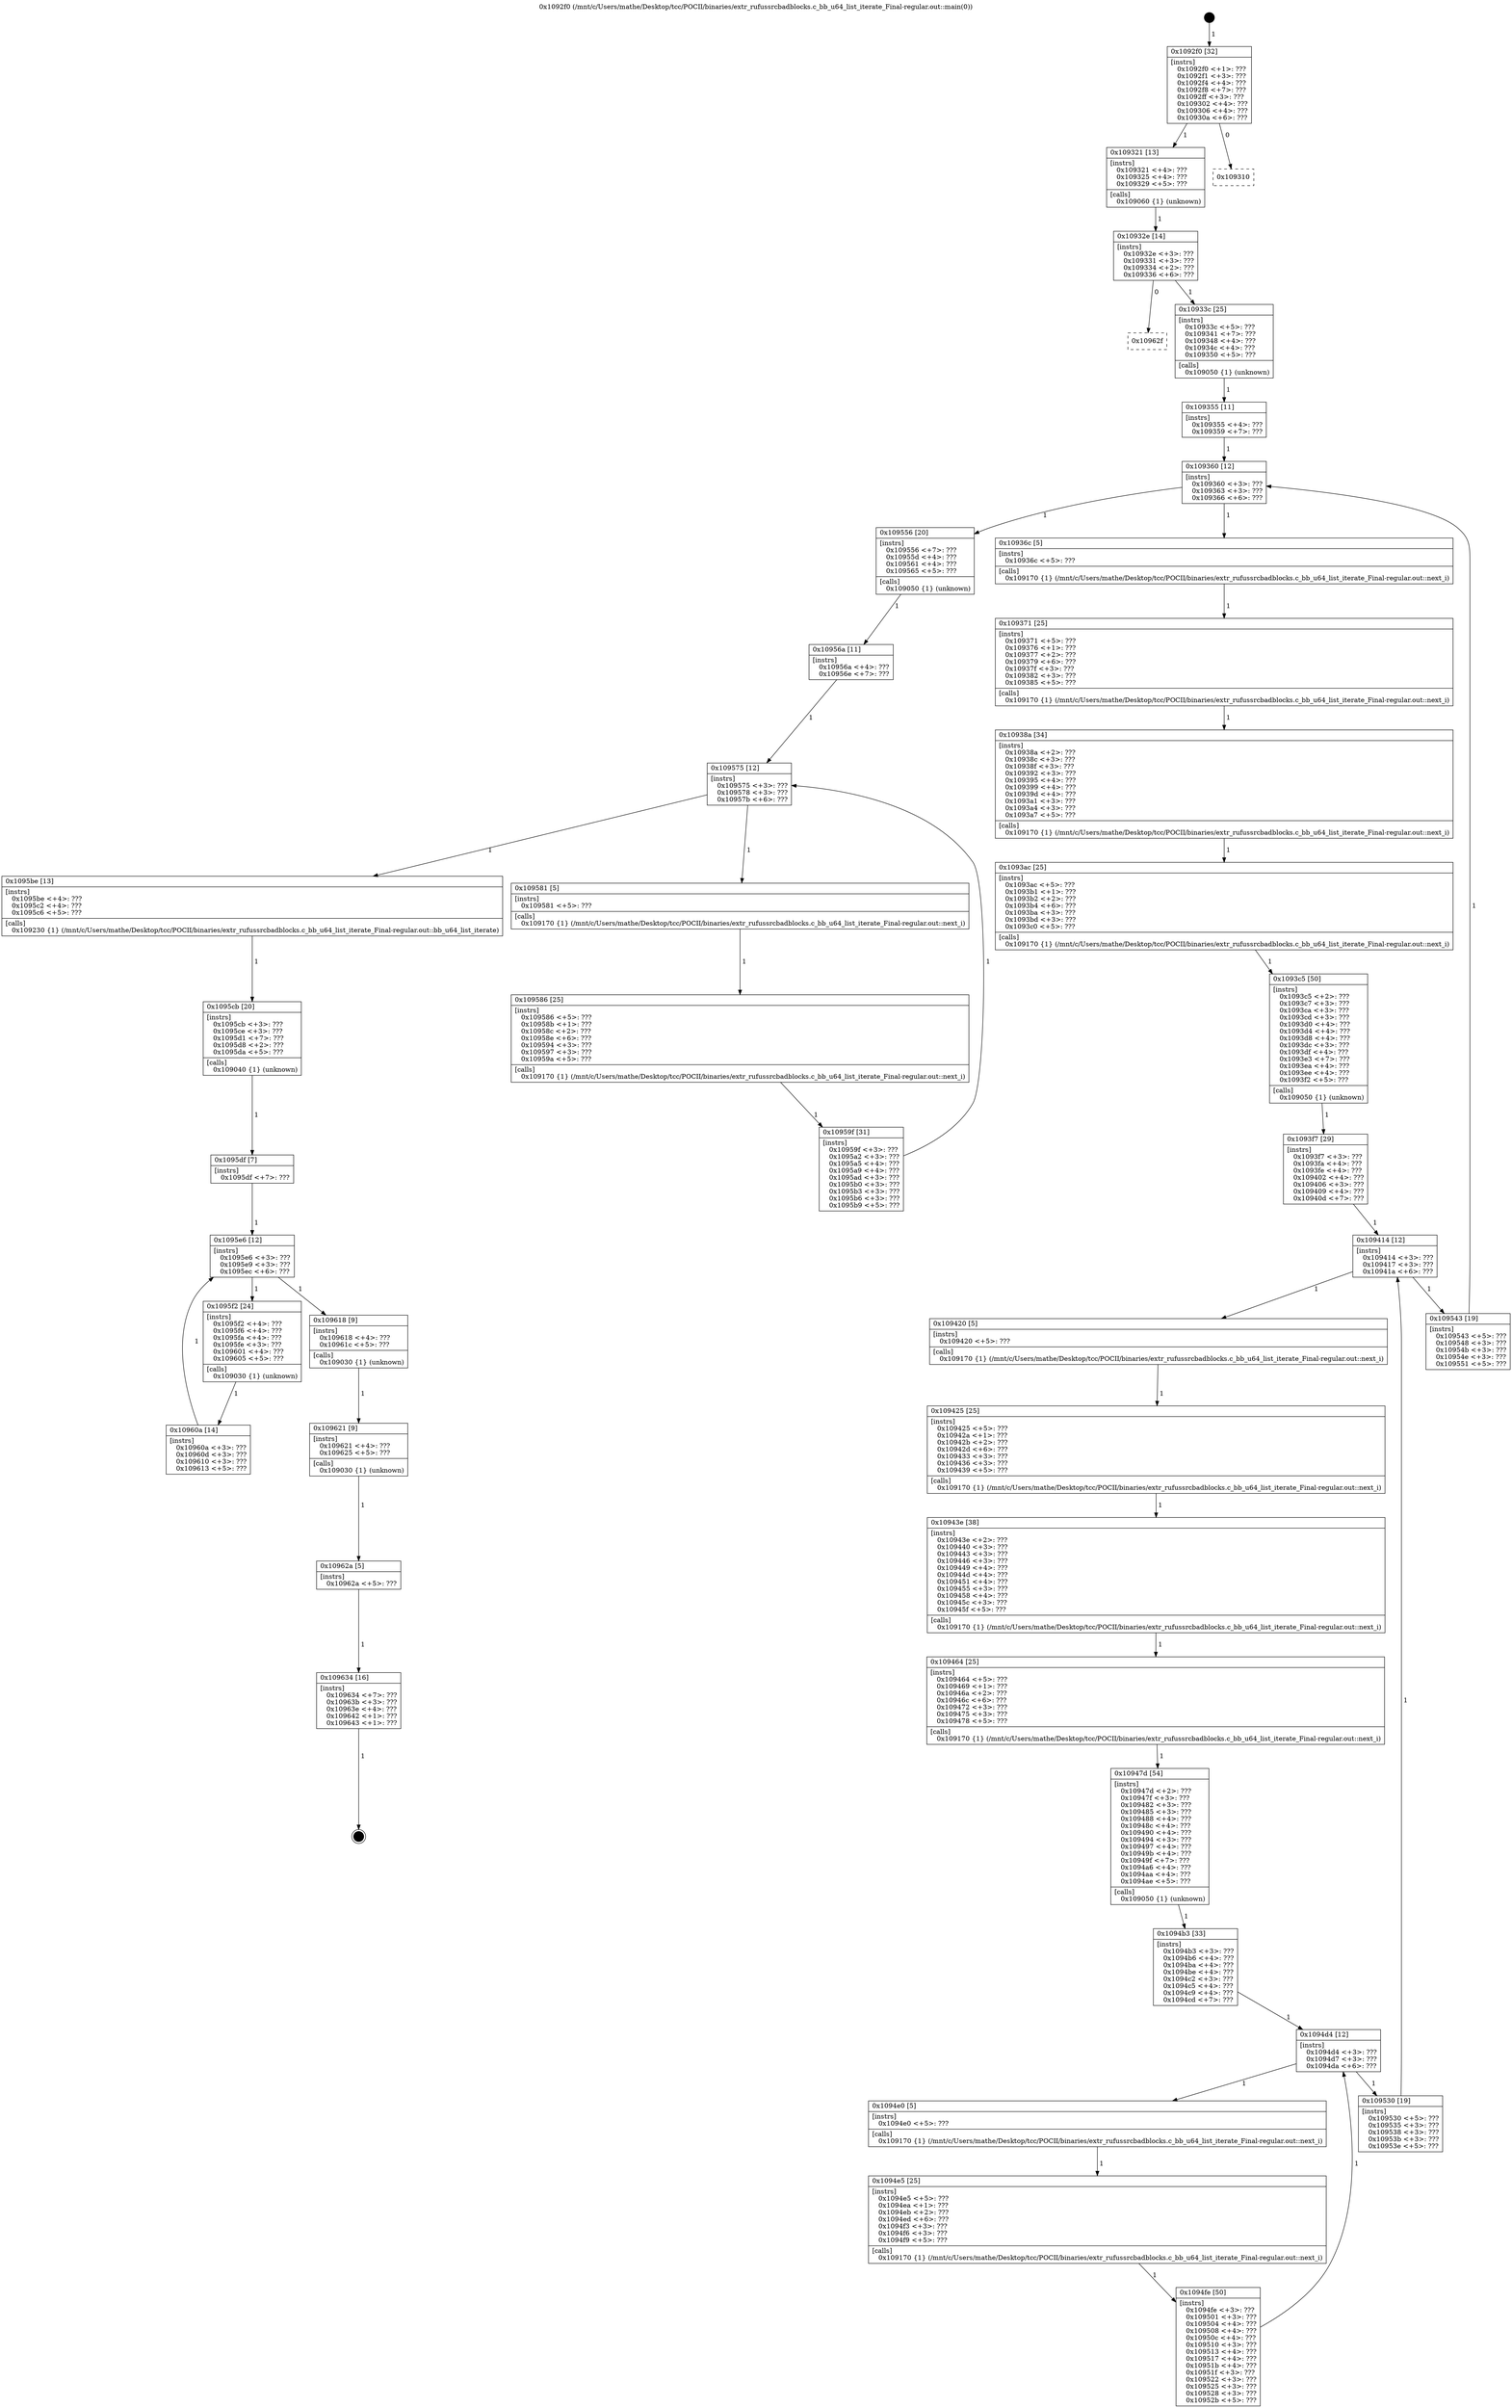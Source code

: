 digraph "0x1092f0" {
  label = "0x1092f0 (/mnt/c/Users/mathe/Desktop/tcc/POCII/binaries/extr_rufussrcbadblocks.c_bb_u64_list_iterate_Final-regular.out::main(0))"
  labelloc = "t"
  node[shape=record]

  Entry [label="",width=0.3,height=0.3,shape=circle,fillcolor=black,style=filled]
  "0x1092f0" [label="{
     0x1092f0 [32]\l
     | [instrs]\l
     &nbsp;&nbsp;0x1092f0 \<+1\>: ???\l
     &nbsp;&nbsp;0x1092f1 \<+3\>: ???\l
     &nbsp;&nbsp;0x1092f4 \<+4\>: ???\l
     &nbsp;&nbsp;0x1092f8 \<+7\>: ???\l
     &nbsp;&nbsp;0x1092ff \<+3\>: ???\l
     &nbsp;&nbsp;0x109302 \<+4\>: ???\l
     &nbsp;&nbsp;0x109306 \<+4\>: ???\l
     &nbsp;&nbsp;0x10930a \<+6\>: ???\l
  }"]
  "0x109321" [label="{
     0x109321 [13]\l
     | [instrs]\l
     &nbsp;&nbsp;0x109321 \<+4\>: ???\l
     &nbsp;&nbsp;0x109325 \<+4\>: ???\l
     &nbsp;&nbsp;0x109329 \<+5\>: ???\l
     | [calls]\l
     &nbsp;&nbsp;0x109060 \{1\} (unknown)\l
  }"]
  "0x109310" [label="{
     0x109310\l
  }", style=dashed]
  "0x10932e" [label="{
     0x10932e [14]\l
     | [instrs]\l
     &nbsp;&nbsp;0x10932e \<+3\>: ???\l
     &nbsp;&nbsp;0x109331 \<+3\>: ???\l
     &nbsp;&nbsp;0x109334 \<+2\>: ???\l
     &nbsp;&nbsp;0x109336 \<+6\>: ???\l
  }"]
  "0x10962f" [label="{
     0x10962f\l
  }", style=dashed]
  "0x10933c" [label="{
     0x10933c [25]\l
     | [instrs]\l
     &nbsp;&nbsp;0x10933c \<+5\>: ???\l
     &nbsp;&nbsp;0x109341 \<+7\>: ???\l
     &nbsp;&nbsp;0x109348 \<+4\>: ???\l
     &nbsp;&nbsp;0x10934c \<+4\>: ???\l
     &nbsp;&nbsp;0x109350 \<+5\>: ???\l
     | [calls]\l
     &nbsp;&nbsp;0x109050 \{1\} (unknown)\l
  }"]
  Exit [label="",width=0.3,height=0.3,shape=circle,fillcolor=black,style=filled,peripheries=2]
  "0x109360" [label="{
     0x109360 [12]\l
     | [instrs]\l
     &nbsp;&nbsp;0x109360 \<+3\>: ???\l
     &nbsp;&nbsp;0x109363 \<+3\>: ???\l
     &nbsp;&nbsp;0x109366 \<+6\>: ???\l
  }"]
  "0x109556" [label="{
     0x109556 [20]\l
     | [instrs]\l
     &nbsp;&nbsp;0x109556 \<+7\>: ???\l
     &nbsp;&nbsp;0x10955d \<+4\>: ???\l
     &nbsp;&nbsp;0x109561 \<+4\>: ???\l
     &nbsp;&nbsp;0x109565 \<+5\>: ???\l
     | [calls]\l
     &nbsp;&nbsp;0x109050 \{1\} (unknown)\l
  }"]
  "0x10936c" [label="{
     0x10936c [5]\l
     | [instrs]\l
     &nbsp;&nbsp;0x10936c \<+5\>: ???\l
     | [calls]\l
     &nbsp;&nbsp;0x109170 \{1\} (/mnt/c/Users/mathe/Desktop/tcc/POCII/binaries/extr_rufussrcbadblocks.c_bb_u64_list_iterate_Final-regular.out::next_i)\l
  }"]
  "0x109371" [label="{
     0x109371 [25]\l
     | [instrs]\l
     &nbsp;&nbsp;0x109371 \<+5\>: ???\l
     &nbsp;&nbsp;0x109376 \<+1\>: ???\l
     &nbsp;&nbsp;0x109377 \<+2\>: ???\l
     &nbsp;&nbsp;0x109379 \<+6\>: ???\l
     &nbsp;&nbsp;0x10937f \<+3\>: ???\l
     &nbsp;&nbsp;0x109382 \<+3\>: ???\l
     &nbsp;&nbsp;0x109385 \<+5\>: ???\l
     | [calls]\l
     &nbsp;&nbsp;0x109170 \{1\} (/mnt/c/Users/mathe/Desktop/tcc/POCII/binaries/extr_rufussrcbadblocks.c_bb_u64_list_iterate_Final-regular.out::next_i)\l
  }"]
  "0x10938a" [label="{
     0x10938a [34]\l
     | [instrs]\l
     &nbsp;&nbsp;0x10938a \<+2\>: ???\l
     &nbsp;&nbsp;0x10938c \<+3\>: ???\l
     &nbsp;&nbsp;0x10938f \<+3\>: ???\l
     &nbsp;&nbsp;0x109392 \<+3\>: ???\l
     &nbsp;&nbsp;0x109395 \<+4\>: ???\l
     &nbsp;&nbsp;0x109399 \<+4\>: ???\l
     &nbsp;&nbsp;0x10939d \<+4\>: ???\l
     &nbsp;&nbsp;0x1093a1 \<+3\>: ???\l
     &nbsp;&nbsp;0x1093a4 \<+3\>: ???\l
     &nbsp;&nbsp;0x1093a7 \<+5\>: ???\l
     | [calls]\l
     &nbsp;&nbsp;0x109170 \{1\} (/mnt/c/Users/mathe/Desktop/tcc/POCII/binaries/extr_rufussrcbadblocks.c_bb_u64_list_iterate_Final-regular.out::next_i)\l
  }"]
  "0x1093ac" [label="{
     0x1093ac [25]\l
     | [instrs]\l
     &nbsp;&nbsp;0x1093ac \<+5\>: ???\l
     &nbsp;&nbsp;0x1093b1 \<+1\>: ???\l
     &nbsp;&nbsp;0x1093b2 \<+2\>: ???\l
     &nbsp;&nbsp;0x1093b4 \<+6\>: ???\l
     &nbsp;&nbsp;0x1093ba \<+3\>: ???\l
     &nbsp;&nbsp;0x1093bd \<+3\>: ???\l
     &nbsp;&nbsp;0x1093c0 \<+5\>: ???\l
     | [calls]\l
     &nbsp;&nbsp;0x109170 \{1\} (/mnt/c/Users/mathe/Desktop/tcc/POCII/binaries/extr_rufussrcbadblocks.c_bb_u64_list_iterate_Final-regular.out::next_i)\l
  }"]
  "0x1093c5" [label="{
     0x1093c5 [50]\l
     | [instrs]\l
     &nbsp;&nbsp;0x1093c5 \<+2\>: ???\l
     &nbsp;&nbsp;0x1093c7 \<+3\>: ???\l
     &nbsp;&nbsp;0x1093ca \<+3\>: ???\l
     &nbsp;&nbsp;0x1093cd \<+3\>: ???\l
     &nbsp;&nbsp;0x1093d0 \<+4\>: ???\l
     &nbsp;&nbsp;0x1093d4 \<+4\>: ???\l
     &nbsp;&nbsp;0x1093d8 \<+4\>: ???\l
     &nbsp;&nbsp;0x1093dc \<+3\>: ???\l
     &nbsp;&nbsp;0x1093df \<+4\>: ???\l
     &nbsp;&nbsp;0x1093e3 \<+7\>: ???\l
     &nbsp;&nbsp;0x1093ea \<+4\>: ???\l
     &nbsp;&nbsp;0x1093ee \<+4\>: ???\l
     &nbsp;&nbsp;0x1093f2 \<+5\>: ???\l
     | [calls]\l
     &nbsp;&nbsp;0x109050 \{1\} (unknown)\l
  }"]
  "0x109414" [label="{
     0x109414 [12]\l
     | [instrs]\l
     &nbsp;&nbsp;0x109414 \<+3\>: ???\l
     &nbsp;&nbsp;0x109417 \<+3\>: ???\l
     &nbsp;&nbsp;0x10941a \<+6\>: ???\l
  }"]
  "0x109543" [label="{
     0x109543 [19]\l
     | [instrs]\l
     &nbsp;&nbsp;0x109543 \<+5\>: ???\l
     &nbsp;&nbsp;0x109548 \<+3\>: ???\l
     &nbsp;&nbsp;0x10954b \<+3\>: ???\l
     &nbsp;&nbsp;0x10954e \<+3\>: ???\l
     &nbsp;&nbsp;0x109551 \<+5\>: ???\l
  }"]
  "0x109420" [label="{
     0x109420 [5]\l
     | [instrs]\l
     &nbsp;&nbsp;0x109420 \<+5\>: ???\l
     | [calls]\l
     &nbsp;&nbsp;0x109170 \{1\} (/mnt/c/Users/mathe/Desktop/tcc/POCII/binaries/extr_rufussrcbadblocks.c_bb_u64_list_iterate_Final-regular.out::next_i)\l
  }"]
  "0x109425" [label="{
     0x109425 [25]\l
     | [instrs]\l
     &nbsp;&nbsp;0x109425 \<+5\>: ???\l
     &nbsp;&nbsp;0x10942a \<+1\>: ???\l
     &nbsp;&nbsp;0x10942b \<+2\>: ???\l
     &nbsp;&nbsp;0x10942d \<+6\>: ???\l
     &nbsp;&nbsp;0x109433 \<+3\>: ???\l
     &nbsp;&nbsp;0x109436 \<+3\>: ???\l
     &nbsp;&nbsp;0x109439 \<+5\>: ???\l
     | [calls]\l
     &nbsp;&nbsp;0x109170 \{1\} (/mnt/c/Users/mathe/Desktop/tcc/POCII/binaries/extr_rufussrcbadblocks.c_bb_u64_list_iterate_Final-regular.out::next_i)\l
  }"]
  "0x10943e" [label="{
     0x10943e [38]\l
     | [instrs]\l
     &nbsp;&nbsp;0x10943e \<+2\>: ???\l
     &nbsp;&nbsp;0x109440 \<+3\>: ???\l
     &nbsp;&nbsp;0x109443 \<+3\>: ???\l
     &nbsp;&nbsp;0x109446 \<+3\>: ???\l
     &nbsp;&nbsp;0x109449 \<+4\>: ???\l
     &nbsp;&nbsp;0x10944d \<+4\>: ???\l
     &nbsp;&nbsp;0x109451 \<+4\>: ???\l
     &nbsp;&nbsp;0x109455 \<+3\>: ???\l
     &nbsp;&nbsp;0x109458 \<+4\>: ???\l
     &nbsp;&nbsp;0x10945c \<+3\>: ???\l
     &nbsp;&nbsp;0x10945f \<+5\>: ???\l
     | [calls]\l
     &nbsp;&nbsp;0x109170 \{1\} (/mnt/c/Users/mathe/Desktop/tcc/POCII/binaries/extr_rufussrcbadblocks.c_bb_u64_list_iterate_Final-regular.out::next_i)\l
  }"]
  "0x109464" [label="{
     0x109464 [25]\l
     | [instrs]\l
     &nbsp;&nbsp;0x109464 \<+5\>: ???\l
     &nbsp;&nbsp;0x109469 \<+1\>: ???\l
     &nbsp;&nbsp;0x10946a \<+2\>: ???\l
     &nbsp;&nbsp;0x10946c \<+6\>: ???\l
     &nbsp;&nbsp;0x109472 \<+3\>: ???\l
     &nbsp;&nbsp;0x109475 \<+3\>: ???\l
     &nbsp;&nbsp;0x109478 \<+5\>: ???\l
     | [calls]\l
     &nbsp;&nbsp;0x109170 \{1\} (/mnt/c/Users/mathe/Desktop/tcc/POCII/binaries/extr_rufussrcbadblocks.c_bb_u64_list_iterate_Final-regular.out::next_i)\l
  }"]
  "0x10947d" [label="{
     0x10947d [54]\l
     | [instrs]\l
     &nbsp;&nbsp;0x10947d \<+2\>: ???\l
     &nbsp;&nbsp;0x10947f \<+3\>: ???\l
     &nbsp;&nbsp;0x109482 \<+3\>: ???\l
     &nbsp;&nbsp;0x109485 \<+3\>: ???\l
     &nbsp;&nbsp;0x109488 \<+4\>: ???\l
     &nbsp;&nbsp;0x10948c \<+4\>: ???\l
     &nbsp;&nbsp;0x109490 \<+4\>: ???\l
     &nbsp;&nbsp;0x109494 \<+3\>: ???\l
     &nbsp;&nbsp;0x109497 \<+4\>: ???\l
     &nbsp;&nbsp;0x10949b \<+4\>: ???\l
     &nbsp;&nbsp;0x10949f \<+7\>: ???\l
     &nbsp;&nbsp;0x1094a6 \<+4\>: ???\l
     &nbsp;&nbsp;0x1094aa \<+4\>: ???\l
     &nbsp;&nbsp;0x1094ae \<+5\>: ???\l
     | [calls]\l
     &nbsp;&nbsp;0x109050 \{1\} (unknown)\l
  }"]
  "0x1094d4" [label="{
     0x1094d4 [12]\l
     | [instrs]\l
     &nbsp;&nbsp;0x1094d4 \<+3\>: ???\l
     &nbsp;&nbsp;0x1094d7 \<+3\>: ???\l
     &nbsp;&nbsp;0x1094da \<+6\>: ???\l
  }"]
  "0x109530" [label="{
     0x109530 [19]\l
     | [instrs]\l
     &nbsp;&nbsp;0x109530 \<+5\>: ???\l
     &nbsp;&nbsp;0x109535 \<+3\>: ???\l
     &nbsp;&nbsp;0x109538 \<+3\>: ???\l
     &nbsp;&nbsp;0x10953b \<+3\>: ???\l
     &nbsp;&nbsp;0x10953e \<+5\>: ???\l
  }"]
  "0x1094e0" [label="{
     0x1094e0 [5]\l
     | [instrs]\l
     &nbsp;&nbsp;0x1094e0 \<+5\>: ???\l
     | [calls]\l
     &nbsp;&nbsp;0x109170 \{1\} (/mnt/c/Users/mathe/Desktop/tcc/POCII/binaries/extr_rufussrcbadblocks.c_bb_u64_list_iterate_Final-regular.out::next_i)\l
  }"]
  "0x1094e5" [label="{
     0x1094e5 [25]\l
     | [instrs]\l
     &nbsp;&nbsp;0x1094e5 \<+5\>: ???\l
     &nbsp;&nbsp;0x1094ea \<+1\>: ???\l
     &nbsp;&nbsp;0x1094eb \<+2\>: ???\l
     &nbsp;&nbsp;0x1094ed \<+6\>: ???\l
     &nbsp;&nbsp;0x1094f3 \<+3\>: ???\l
     &nbsp;&nbsp;0x1094f6 \<+3\>: ???\l
     &nbsp;&nbsp;0x1094f9 \<+5\>: ???\l
     | [calls]\l
     &nbsp;&nbsp;0x109170 \{1\} (/mnt/c/Users/mathe/Desktop/tcc/POCII/binaries/extr_rufussrcbadblocks.c_bb_u64_list_iterate_Final-regular.out::next_i)\l
  }"]
  "0x1094fe" [label="{
     0x1094fe [50]\l
     | [instrs]\l
     &nbsp;&nbsp;0x1094fe \<+3\>: ???\l
     &nbsp;&nbsp;0x109501 \<+3\>: ???\l
     &nbsp;&nbsp;0x109504 \<+4\>: ???\l
     &nbsp;&nbsp;0x109508 \<+4\>: ???\l
     &nbsp;&nbsp;0x10950c \<+4\>: ???\l
     &nbsp;&nbsp;0x109510 \<+3\>: ???\l
     &nbsp;&nbsp;0x109513 \<+4\>: ???\l
     &nbsp;&nbsp;0x109517 \<+4\>: ???\l
     &nbsp;&nbsp;0x10951b \<+4\>: ???\l
     &nbsp;&nbsp;0x10951f \<+3\>: ???\l
     &nbsp;&nbsp;0x109522 \<+3\>: ???\l
     &nbsp;&nbsp;0x109525 \<+3\>: ???\l
     &nbsp;&nbsp;0x109528 \<+3\>: ???\l
     &nbsp;&nbsp;0x10952b \<+5\>: ???\l
  }"]
  "0x1094b3" [label="{
     0x1094b3 [33]\l
     | [instrs]\l
     &nbsp;&nbsp;0x1094b3 \<+3\>: ???\l
     &nbsp;&nbsp;0x1094b6 \<+4\>: ???\l
     &nbsp;&nbsp;0x1094ba \<+4\>: ???\l
     &nbsp;&nbsp;0x1094be \<+4\>: ???\l
     &nbsp;&nbsp;0x1094c2 \<+3\>: ???\l
     &nbsp;&nbsp;0x1094c5 \<+4\>: ???\l
     &nbsp;&nbsp;0x1094c9 \<+4\>: ???\l
     &nbsp;&nbsp;0x1094cd \<+7\>: ???\l
  }"]
  "0x109634" [label="{
     0x109634 [16]\l
     | [instrs]\l
     &nbsp;&nbsp;0x109634 \<+7\>: ???\l
     &nbsp;&nbsp;0x10963b \<+3\>: ???\l
     &nbsp;&nbsp;0x10963e \<+4\>: ???\l
     &nbsp;&nbsp;0x109642 \<+1\>: ???\l
     &nbsp;&nbsp;0x109643 \<+1\>: ???\l
  }"]
  "0x1093f7" [label="{
     0x1093f7 [29]\l
     | [instrs]\l
     &nbsp;&nbsp;0x1093f7 \<+3\>: ???\l
     &nbsp;&nbsp;0x1093fa \<+4\>: ???\l
     &nbsp;&nbsp;0x1093fe \<+4\>: ???\l
     &nbsp;&nbsp;0x109402 \<+4\>: ???\l
     &nbsp;&nbsp;0x109406 \<+3\>: ???\l
     &nbsp;&nbsp;0x109409 \<+4\>: ???\l
     &nbsp;&nbsp;0x10940d \<+7\>: ???\l
  }"]
  "0x10962a" [label="{
     0x10962a [5]\l
     | [instrs]\l
     &nbsp;&nbsp;0x10962a \<+5\>: ???\l
  }"]
  "0x109355" [label="{
     0x109355 [11]\l
     | [instrs]\l
     &nbsp;&nbsp;0x109355 \<+4\>: ???\l
     &nbsp;&nbsp;0x109359 \<+7\>: ???\l
  }"]
  "0x109575" [label="{
     0x109575 [12]\l
     | [instrs]\l
     &nbsp;&nbsp;0x109575 \<+3\>: ???\l
     &nbsp;&nbsp;0x109578 \<+3\>: ???\l
     &nbsp;&nbsp;0x10957b \<+6\>: ???\l
  }"]
  "0x1095be" [label="{
     0x1095be [13]\l
     | [instrs]\l
     &nbsp;&nbsp;0x1095be \<+4\>: ???\l
     &nbsp;&nbsp;0x1095c2 \<+4\>: ???\l
     &nbsp;&nbsp;0x1095c6 \<+5\>: ???\l
     | [calls]\l
     &nbsp;&nbsp;0x109230 \{1\} (/mnt/c/Users/mathe/Desktop/tcc/POCII/binaries/extr_rufussrcbadblocks.c_bb_u64_list_iterate_Final-regular.out::bb_u64_list_iterate)\l
  }"]
  "0x109581" [label="{
     0x109581 [5]\l
     | [instrs]\l
     &nbsp;&nbsp;0x109581 \<+5\>: ???\l
     | [calls]\l
     &nbsp;&nbsp;0x109170 \{1\} (/mnt/c/Users/mathe/Desktop/tcc/POCII/binaries/extr_rufussrcbadblocks.c_bb_u64_list_iterate_Final-regular.out::next_i)\l
  }"]
  "0x109586" [label="{
     0x109586 [25]\l
     | [instrs]\l
     &nbsp;&nbsp;0x109586 \<+5\>: ???\l
     &nbsp;&nbsp;0x10958b \<+1\>: ???\l
     &nbsp;&nbsp;0x10958c \<+2\>: ???\l
     &nbsp;&nbsp;0x10958e \<+6\>: ???\l
     &nbsp;&nbsp;0x109594 \<+3\>: ???\l
     &nbsp;&nbsp;0x109597 \<+3\>: ???\l
     &nbsp;&nbsp;0x10959a \<+5\>: ???\l
     | [calls]\l
     &nbsp;&nbsp;0x109170 \{1\} (/mnt/c/Users/mathe/Desktop/tcc/POCII/binaries/extr_rufussrcbadblocks.c_bb_u64_list_iterate_Final-regular.out::next_i)\l
  }"]
  "0x10959f" [label="{
     0x10959f [31]\l
     | [instrs]\l
     &nbsp;&nbsp;0x10959f \<+3\>: ???\l
     &nbsp;&nbsp;0x1095a2 \<+3\>: ???\l
     &nbsp;&nbsp;0x1095a5 \<+4\>: ???\l
     &nbsp;&nbsp;0x1095a9 \<+4\>: ???\l
     &nbsp;&nbsp;0x1095ad \<+3\>: ???\l
     &nbsp;&nbsp;0x1095b0 \<+3\>: ???\l
     &nbsp;&nbsp;0x1095b3 \<+3\>: ???\l
     &nbsp;&nbsp;0x1095b6 \<+3\>: ???\l
     &nbsp;&nbsp;0x1095b9 \<+5\>: ???\l
  }"]
  "0x10956a" [label="{
     0x10956a [11]\l
     | [instrs]\l
     &nbsp;&nbsp;0x10956a \<+4\>: ???\l
     &nbsp;&nbsp;0x10956e \<+7\>: ???\l
  }"]
  "0x1095cb" [label="{
     0x1095cb [20]\l
     | [instrs]\l
     &nbsp;&nbsp;0x1095cb \<+3\>: ???\l
     &nbsp;&nbsp;0x1095ce \<+3\>: ???\l
     &nbsp;&nbsp;0x1095d1 \<+7\>: ???\l
     &nbsp;&nbsp;0x1095d8 \<+2\>: ???\l
     &nbsp;&nbsp;0x1095da \<+5\>: ???\l
     | [calls]\l
     &nbsp;&nbsp;0x109040 \{1\} (unknown)\l
  }"]
  "0x1095e6" [label="{
     0x1095e6 [12]\l
     | [instrs]\l
     &nbsp;&nbsp;0x1095e6 \<+3\>: ???\l
     &nbsp;&nbsp;0x1095e9 \<+3\>: ???\l
     &nbsp;&nbsp;0x1095ec \<+6\>: ???\l
  }"]
  "0x109618" [label="{
     0x109618 [9]\l
     | [instrs]\l
     &nbsp;&nbsp;0x109618 \<+4\>: ???\l
     &nbsp;&nbsp;0x10961c \<+5\>: ???\l
     | [calls]\l
     &nbsp;&nbsp;0x109030 \{1\} (unknown)\l
  }"]
  "0x1095f2" [label="{
     0x1095f2 [24]\l
     | [instrs]\l
     &nbsp;&nbsp;0x1095f2 \<+4\>: ???\l
     &nbsp;&nbsp;0x1095f6 \<+4\>: ???\l
     &nbsp;&nbsp;0x1095fa \<+4\>: ???\l
     &nbsp;&nbsp;0x1095fe \<+3\>: ???\l
     &nbsp;&nbsp;0x109601 \<+4\>: ???\l
     &nbsp;&nbsp;0x109605 \<+5\>: ???\l
     | [calls]\l
     &nbsp;&nbsp;0x109030 \{1\} (unknown)\l
  }"]
  "0x10960a" [label="{
     0x10960a [14]\l
     | [instrs]\l
     &nbsp;&nbsp;0x10960a \<+3\>: ???\l
     &nbsp;&nbsp;0x10960d \<+3\>: ???\l
     &nbsp;&nbsp;0x109610 \<+3\>: ???\l
     &nbsp;&nbsp;0x109613 \<+5\>: ???\l
  }"]
  "0x1095df" [label="{
     0x1095df [7]\l
     | [instrs]\l
     &nbsp;&nbsp;0x1095df \<+7\>: ???\l
  }"]
  "0x109621" [label="{
     0x109621 [9]\l
     | [instrs]\l
     &nbsp;&nbsp;0x109621 \<+4\>: ???\l
     &nbsp;&nbsp;0x109625 \<+5\>: ???\l
     | [calls]\l
     &nbsp;&nbsp;0x109030 \{1\} (unknown)\l
  }"]
  Entry -> "0x1092f0" [label=" 1"]
  "0x1092f0" -> "0x109321" [label=" 1"]
  "0x1092f0" -> "0x109310" [label=" 0"]
  "0x109321" -> "0x10932e" [label=" 1"]
  "0x10932e" -> "0x10962f" [label=" 0"]
  "0x10932e" -> "0x10933c" [label=" 1"]
  "0x109634" -> Exit [label=" 1"]
  "0x10933c" -> "0x109355" [label=" 1"]
  "0x109360" -> "0x109556" [label=" 1"]
  "0x109360" -> "0x10936c" [label=" 1"]
  "0x10936c" -> "0x109371" [label=" 1"]
  "0x109371" -> "0x10938a" [label=" 1"]
  "0x10938a" -> "0x1093ac" [label=" 1"]
  "0x1093ac" -> "0x1093c5" [label=" 1"]
  "0x1093c5" -> "0x1093f7" [label=" 1"]
  "0x109414" -> "0x109543" [label=" 1"]
  "0x109414" -> "0x109420" [label=" 1"]
  "0x109420" -> "0x109425" [label=" 1"]
  "0x109425" -> "0x10943e" [label=" 1"]
  "0x10943e" -> "0x109464" [label=" 1"]
  "0x109464" -> "0x10947d" [label=" 1"]
  "0x10947d" -> "0x1094b3" [label=" 1"]
  "0x1094d4" -> "0x109530" [label=" 1"]
  "0x1094d4" -> "0x1094e0" [label=" 1"]
  "0x1094e0" -> "0x1094e5" [label=" 1"]
  "0x1094e5" -> "0x1094fe" [label=" 1"]
  "0x1094b3" -> "0x1094d4" [label=" 1"]
  "0x1094fe" -> "0x1094d4" [label=" 1"]
  "0x10962a" -> "0x109634" [label=" 1"]
  "0x1093f7" -> "0x109414" [label=" 1"]
  "0x109530" -> "0x109414" [label=" 1"]
  "0x109621" -> "0x10962a" [label=" 1"]
  "0x109355" -> "0x109360" [label=" 1"]
  "0x109543" -> "0x109360" [label=" 1"]
  "0x109556" -> "0x10956a" [label=" 1"]
  "0x109575" -> "0x1095be" [label=" 1"]
  "0x109575" -> "0x109581" [label=" 1"]
  "0x109581" -> "0x109586" [label=" 1"]
  "0x109586" -> "0x10959f" [label=" 1"]
  "0x10956a" -> "0x109575" [label=" 1"]
  "0x10959f" -> "0x109575" [label=" 1"]
  "0x1095be" -> "0x1095cb" [label=" 1"]
  "0x1095cb" -> "0x1095df" [label=" 1"]
  "0x1095e6" -> "0x109618" [label=" 1"]
  "0x1095e6" -> "0x1095f2" [label=" 1"]
  "0x1095f2" -> "0x10960a" [label=" 1"]
  "0x1095df" -> "0x1095e6" [label=" 1"]
  "0x10960a" -> "0x1095e6" [label=" 1"]
  "0x109618" -> "0x109621" [label=" 1"]
}
